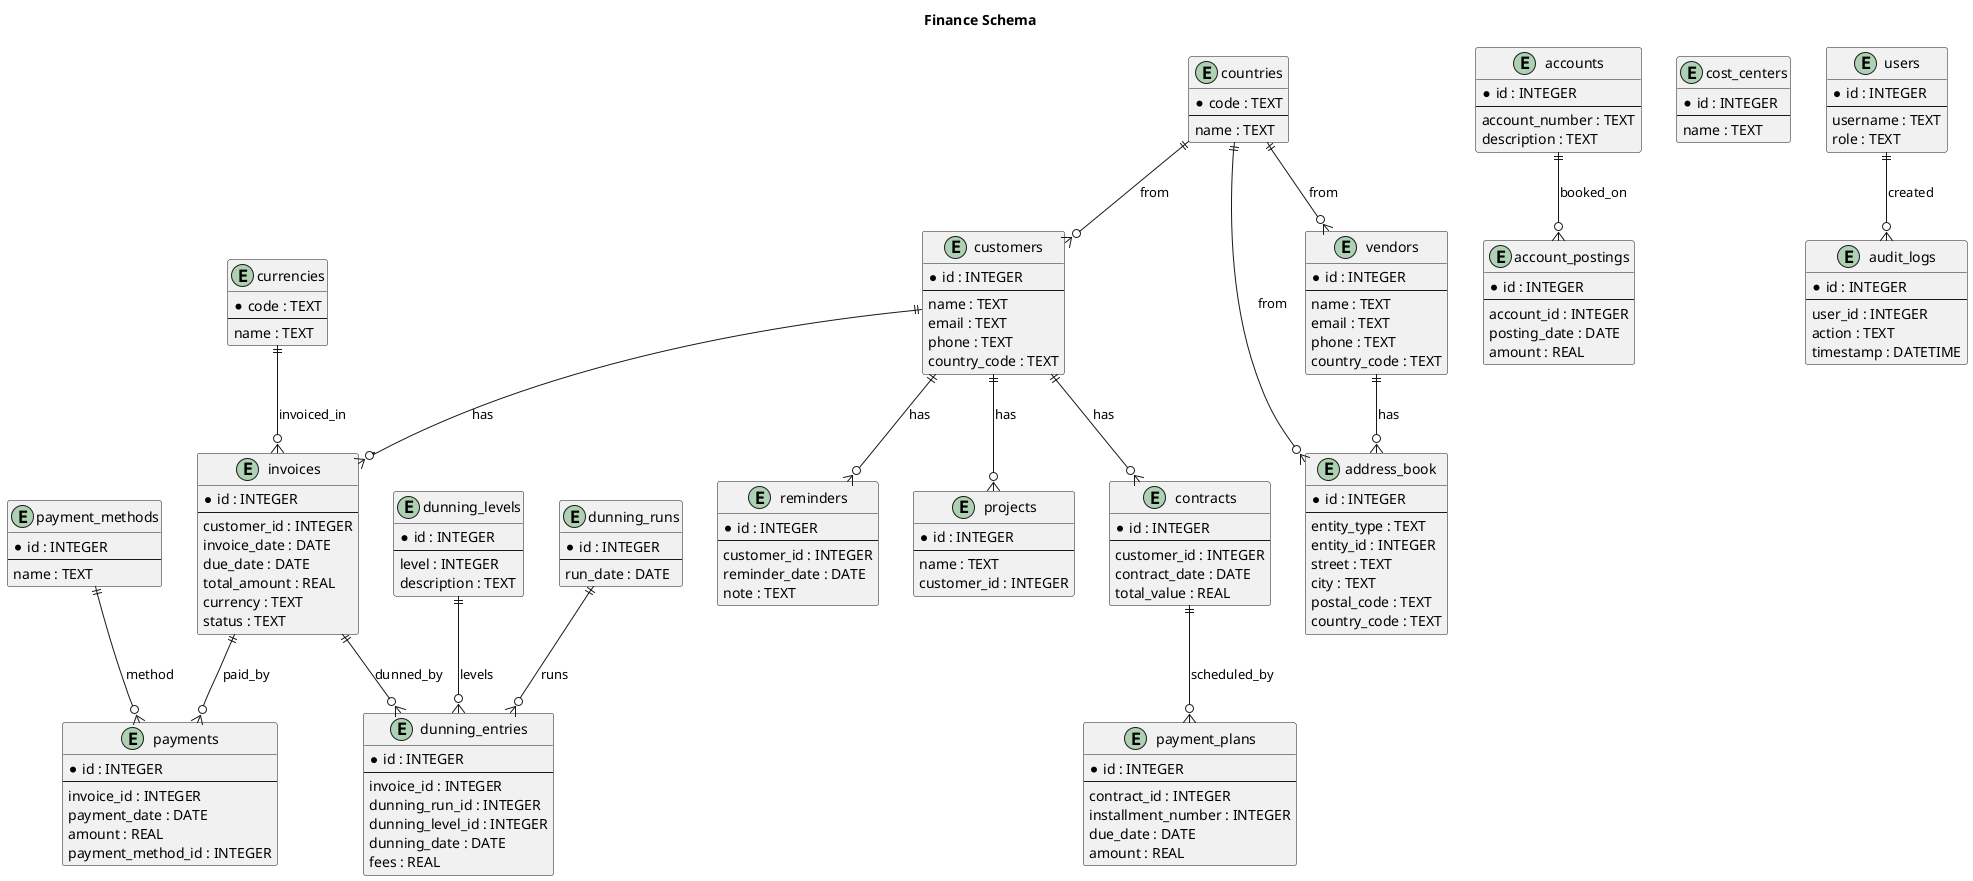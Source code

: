 @startuml finance_schema

title Finance Schema

entity customers {
  *id : INTEGER
  --
  name : TEXT
  email : TEXT
  phone : TEXT
  country_code : TEXT
}

entity vendors {
  *id : INTEGER
  --
  name : TEXT
  email : TEXT
  phone : TEXT
  country_code : TEXT
}

entity invoices {
  *id : INTEGER
  --
  customer_id : INTEGER
  invoice_date : DATE
  due_date : DATE
  total_amount : REAL
  currency : TEXT
  status : TEXT
}

entity payments {
  *id : INTEGER
  --
  invoice_id : INTEGER
  payment_date : DATE
  amount : REAL
  payment_method_id : INTEGER
}

entity payment_methods {
  *id : INTEGER
  --
  name : TEXT
}

entity dunning_levels {
  *id : INTEGER
  --
  level : INTEGER
  description : TEXT
}

entity dunning_runs {
  *id : INTEGER
  --
  run_date : DATE
}

entity dunning_entries {
  *id : INTEGER
  --
  invoice_id : INTEGER
  dunning_run_id : INTEGER
  dunning_level_id : INTEGER
  dunning_date : DATE
  fees : REAL
}

entity accounts {
  *id : INTEGER
  --
  account_number : TEXT
  description : TEXT
}

entity account_postings {
  *id : INTEGER
  --
  account_id : INTEGER
  posting_date : DATE
  amount : REAL
}

entity cost_centers {
  *id : INTEGER
  --
  name : TEXT
}

entity projects {
  *id : INTEGER
  --
  name : TEXT
  customer_id : INTEGER
}

entity contracts {
  *id : INTEGER
  --
  customer_id : INTEGER
  contract_date : DATE
  total_value : REAL
}

entity payment_plans {
  *id : INTEGER
  --
  contract_id : INTEGER
  installment_number : INTEGER
  due_date : DATE
  amount : REAL
}

entity users {
  *id : INTEGER
  --
  username : TEXT
  role : TEXT
}

entity audit_logs {
  *id : INTEGER
  --
  user_id : INTEGER
  action : TEXT
  timestamp : DATETIME
}

entity reminders {
  *id : INTEGER
  --
  customer_id : INTEGER
  reminder_date : DATE
  note : TEXT
}

entity countries {
  *code : TEXT
  --
  name : TEXT
}

entity currencies {
  *code : TEXT
  --
  name : TEXT
}

entity address_book {
  *id : INTEGER
  --
  entity_type : TEXT
  entity_id : INTEGER
  street : TEXT
  city : TEXT
  postal_code : TEXT
  country_code : TEXT
}

' Relationships
customers ||--o{ invoices : has
customers ||--o{ projects : has
customers ||--o{ contracts : has
customers ||--o{ reminders : has

vendors ||--o{ address_book : has

invoices ||--o{ payments : paid_by
invoices ||--o{ dunning_entries : dunned_by

payment_methods ||--o{ payments : method

dunning_runs ||--o{ dunning_entries : runs
dunning_levels ||--o{ dunning_entries : levels

accounts ||--o{ account_postings : booked_on

contracts ||--o{ payment_plans : scheduled_by

users ||--o{ audit_logs : created

countries ||--o{ customers : from
countries ||--o{ vendors : from
countries ||--o{ address_book : from

currencies ||--o{ invoices : invoiced_in

@enduml
